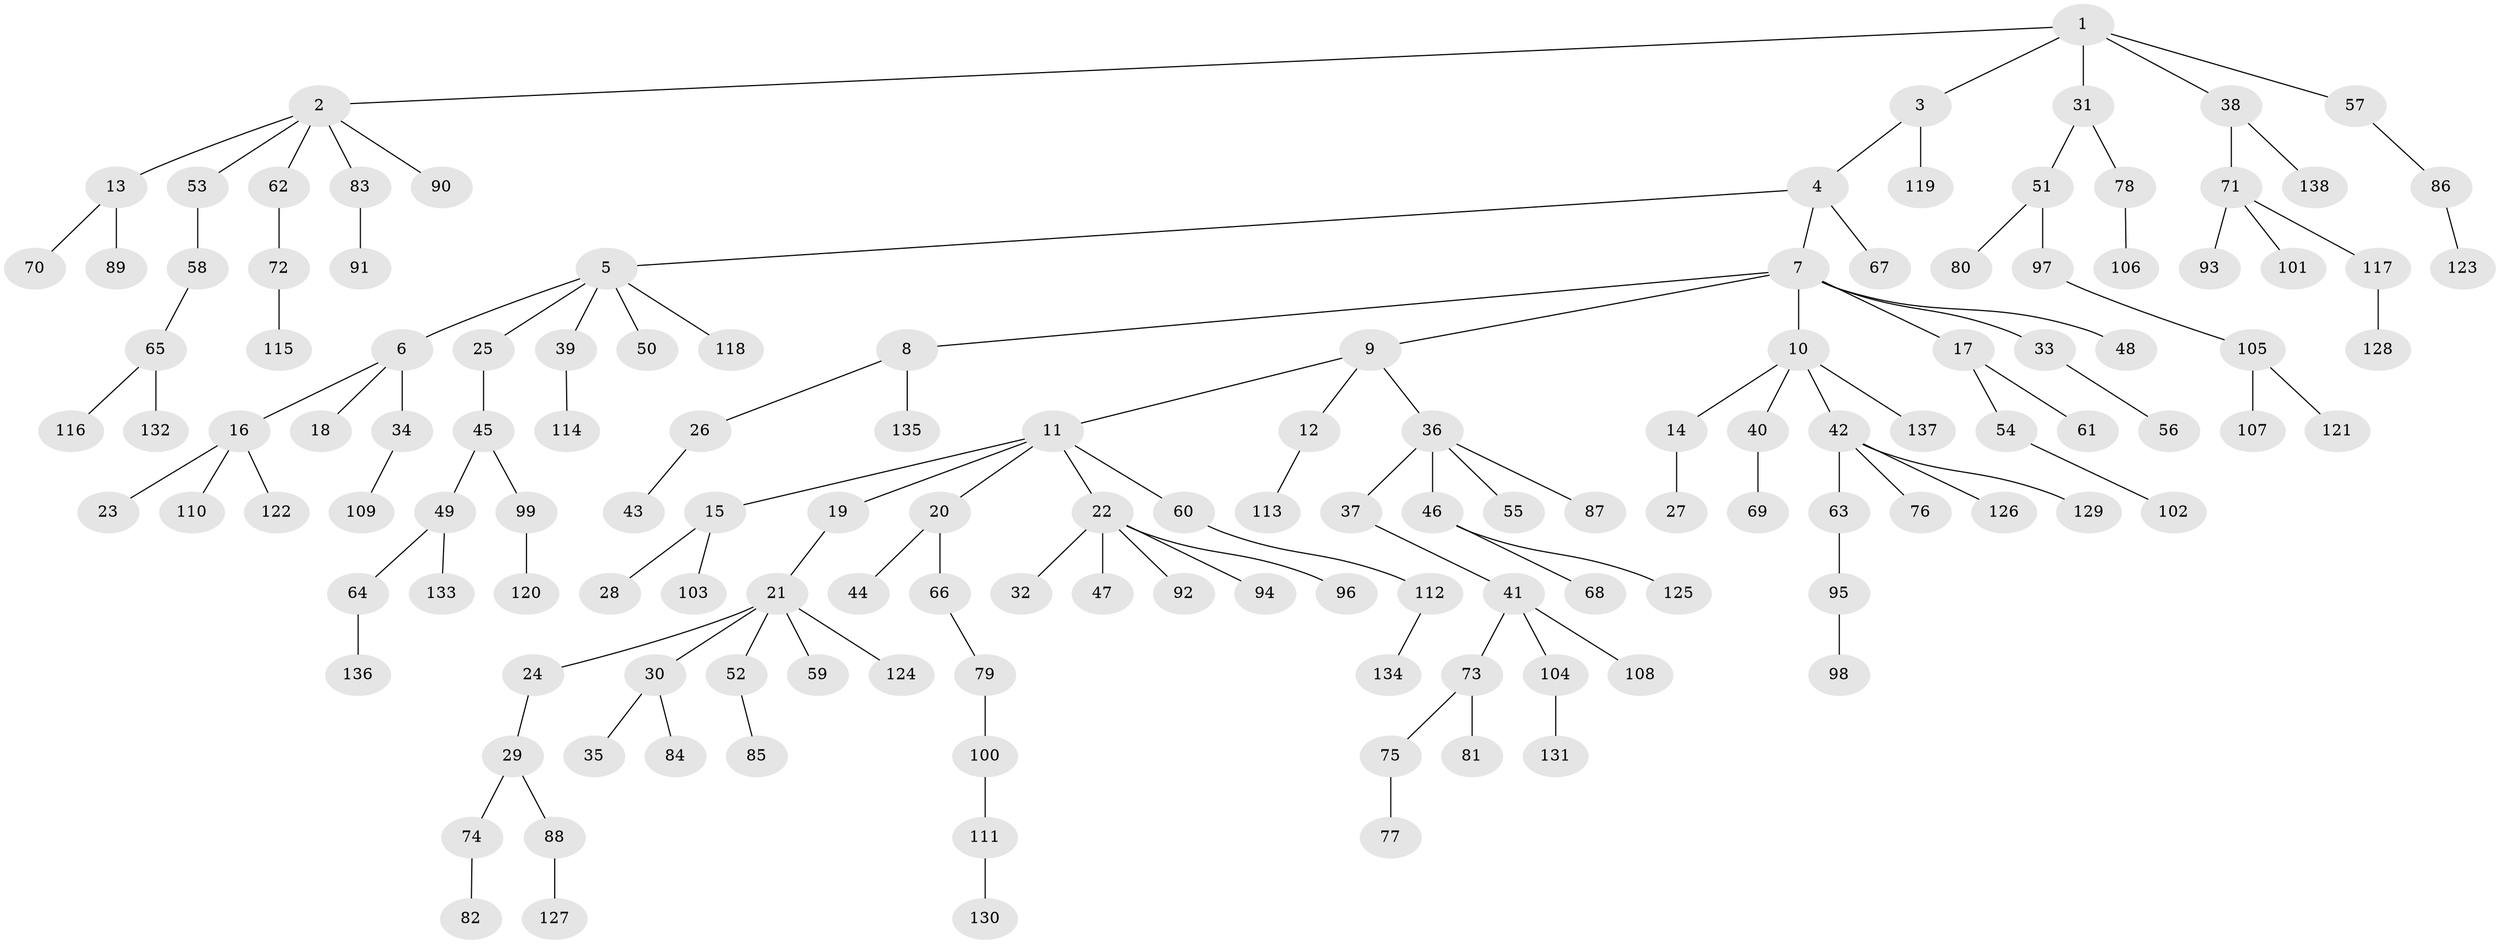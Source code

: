 // coarse degree distribution, {6: 0.05102040816326531, 3: 0.10204081632653061, 4: 0.061224489795918366, 5: 0.02040816326530612, 2: 0.19387755102040816, 1: 0.5612244897959183, 7: 0.01020408163265306}
// Generated by graph-tools (version 1.1) at 2025/24/03/03/25 07:24:07]
// undirected, 138 vertices, 137 edges
graph export_dot {
graph [start="1"]
  node [color=gray90,style=filled];
  1;
  2;
  3;
  4;
  5;
  6;
  7;
  8;
  9;
  10;
  11;
  12;
  13;
  14;
  15;
  16;
  17;
  18;
  19;
  20;
  21;
  22;
  23;
  24;
  25;
  26;
  27;
  28;
  29;
  30;
  31;
  32;
  33;
  34;
  35;
  36;
  37;
  38;
  39;
  40;
  41;
  42;
  43;
  44;
  45;
  46;
  47;
  48;
  49;
  50;
  51;
  52;
  53;
  54;
  55;
  56;
  57;
  58;
  59;
  60;
  61;
  62;
  63;
  64;
  65;
  66;
  67;
  68;
  69;
  70;
  71;
  72;
  73;
  74;
  75;
  76;
  77;
  78;
  79;
  80;
  81;
  82;
  83;
  84;
  85;
  86;
  87;
  88;
  89;
  90;
  91;
  92;
  93;
  94;
  95;
  96;
  97;
  98;
  99;
  100;
  101;
  102;
  103;
  104;
  105;
  106;
  107;
  108;
  109;
  110;
  111;
  112;
  113;
  114;
  115;
  116;
  117;
  118;
  119;
  120;
  121;
  122;
  123;
  124;
  125;
  126;
  127;
  128;
  129;
  130;
  131;
  132;
  133;
  134;
  135;
  136;
  137;
  138;
  1 -- 2;
  1 -- 3;
  1 -- 31;
  1 -- 38;
  1 -- 57;
  2 -- 13;
  2 -- 53;
  2 -- 62;
  2 -- 83;
  2 -- 90;
  3 -- 4;
  3 -- 119;
  4 -- 5;
  4 -- 7;
  4 -- 67;
  5 -- 6;
  5 -- 25;
  5 -- 39;
  5 -- 50;
  5 -- 118;
  6 -- 16;
  6 -- 18;
  6 -- 34;
  7 -- 8;
  7 -- 9;
  7 -- 10;
  7 -- 17;
  7 -- 33;
  7 -- 48;
  8 -- 26;
  8 -- 135;
  9 -- 11;
  9 -- 12;
  9 -- 36;
  10 -- 14;
  10 -- 40;
  10 -- 42;
  10 -- 137;
  11 -- 15;
  11 -- 19;
  11 -- 20;
  11 -- 22;
  11 -- 60;
  12 -- 113;
  13 -- 70;
  13 -- 89;
  14 -- 27;
  15 -- 28;
  15 -- 103;
  16 -- 23;
  16 -- 110;
  16 -- 122;
  17 -- 54;
  17 -- 61;
  19 -- 21;
  20 -- 44;
  20 -- 66;
  21 -- 24;
  21 -- 30;
  21 -- 52;
  21 -- 59;
  21 -- 124;
  22 -- 32;
  22 -- 47;
  22 -- 92;
  22 -- 94;
  22 -- 96;
  24 -- 29;
  25 -- 45;
  26 -- 43;
  29 -- 74;
  29 -- 88;
  30 -- 35;
  30 -- 84;
  31 -- 51;
  31 -- 78;
  33 -- 56;
  34 -- 109;
  36 -- 37;
  36 -- 46;
  36 -- 55;
  36 -- 87;
  37 -- 41;
  38 -- 71;
  38 -- 138;
  39 -- 114;
  40 -- 69;
  41 -- 73;
  41 -- 104;
  41 -- 108;
  42 -- 63;
  42 -- 76;
  42 -- 126;
  42 -- 129;
  45 -- 49;
  45 -- 99;
  46 -- 68;
  46 -- 125;
  49 -- 64;
  49 -- 133;
  51 -- 80;
  51 -- 97;
  52 -- 85;
  53 -- 58;
  54 -- 102;
  57 -- 86;
  58 -- 65;
  60 -- 112;
  62 -- 72;
  63 -- 95;
  64 -- 136;
  65 -- 116;
  65 -- 132;
  66 -- 79;
  71 -- 93;
  71 -- 101;
  71 -- 117;
  72 -- 115;
  73 -- 75;
  73 -- 81;
  74 -- 82;
  75 -- 77;
  78 -- 106;
  79 -- 100;
  83 -- 91;
  86 -- 123;
  88 -- 127;
  95 -- 98;
  97 -- 105;
  99 -- 120;
  100 -- 111;
  104 -- 131;
  105 -- 107;
  105 -- 121;
  111 -- 130;
  112 -- 134;
  117 -- 128;
}
